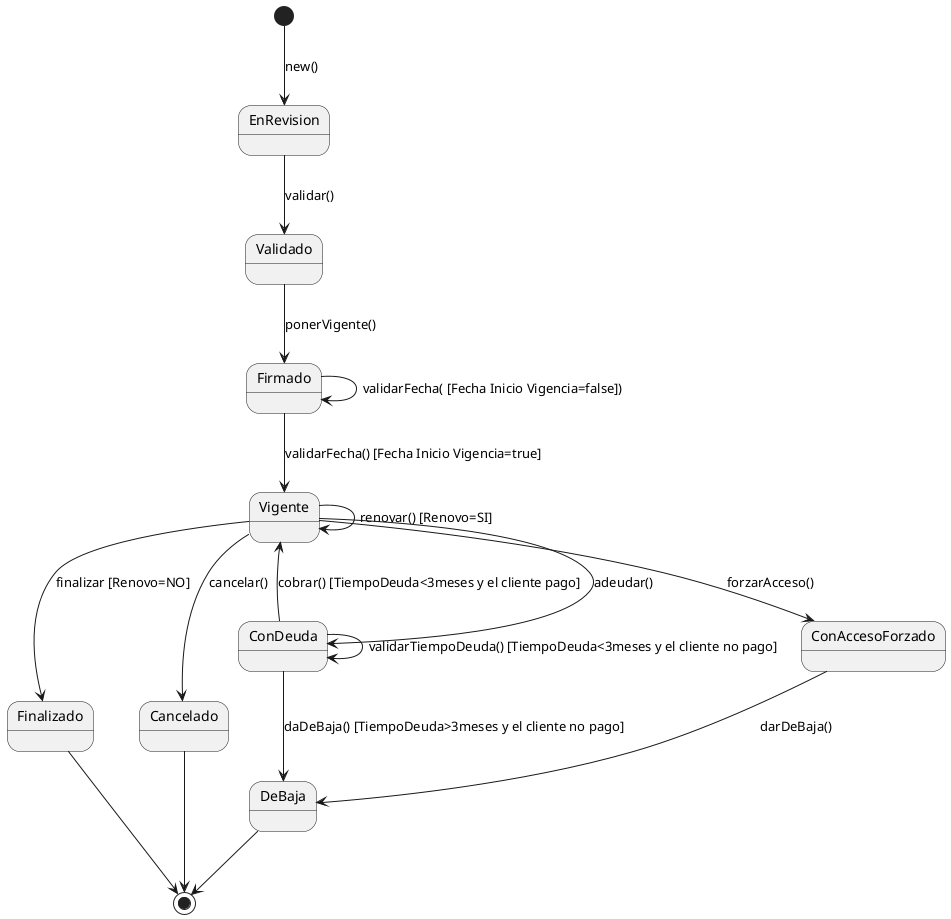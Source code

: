 @startuml contrato

[*] --> EnRevision : new()

EnRevision --> Validado : validar()
Validado --> Firmado : ponerVigente()
Firmado --> Firmado : validarFecha( [Fecha Inicio Vigencia=false])
Firmado --> Vigente : validarFecha() [Fecha Inicio Vigencia=true]
Vigente --> Finalizado : finalizar [Renovo=NO]


Vigente --> Vigente : renovar() [Renovo=SI]

Vigente --> ConDeuda : adeudar()

ConDeuda --> Vigente : cobrar() [TiempoDeuda<3meses y el cliente pago]

ConDeuda --> ConDeuda : validarTiempoDeuda() [TiempoDeuda<3meses y el cliente no pago]

ConDeuda --> DeBaja : daDeBaja() [TiempoDeuda>3meses y el cliente no pago]

Vigente --> Cancelado : cancelar()

Vigente --> ConAccesoForzado : forzarAcceso()

ConAccesoForzado --> DeBaja : darDeBaja()

DeBaja --> [*]
Finalizado --> [*]
Cancelado -->[*]


@enduml

"ConAccesoForzado
Cancelado"